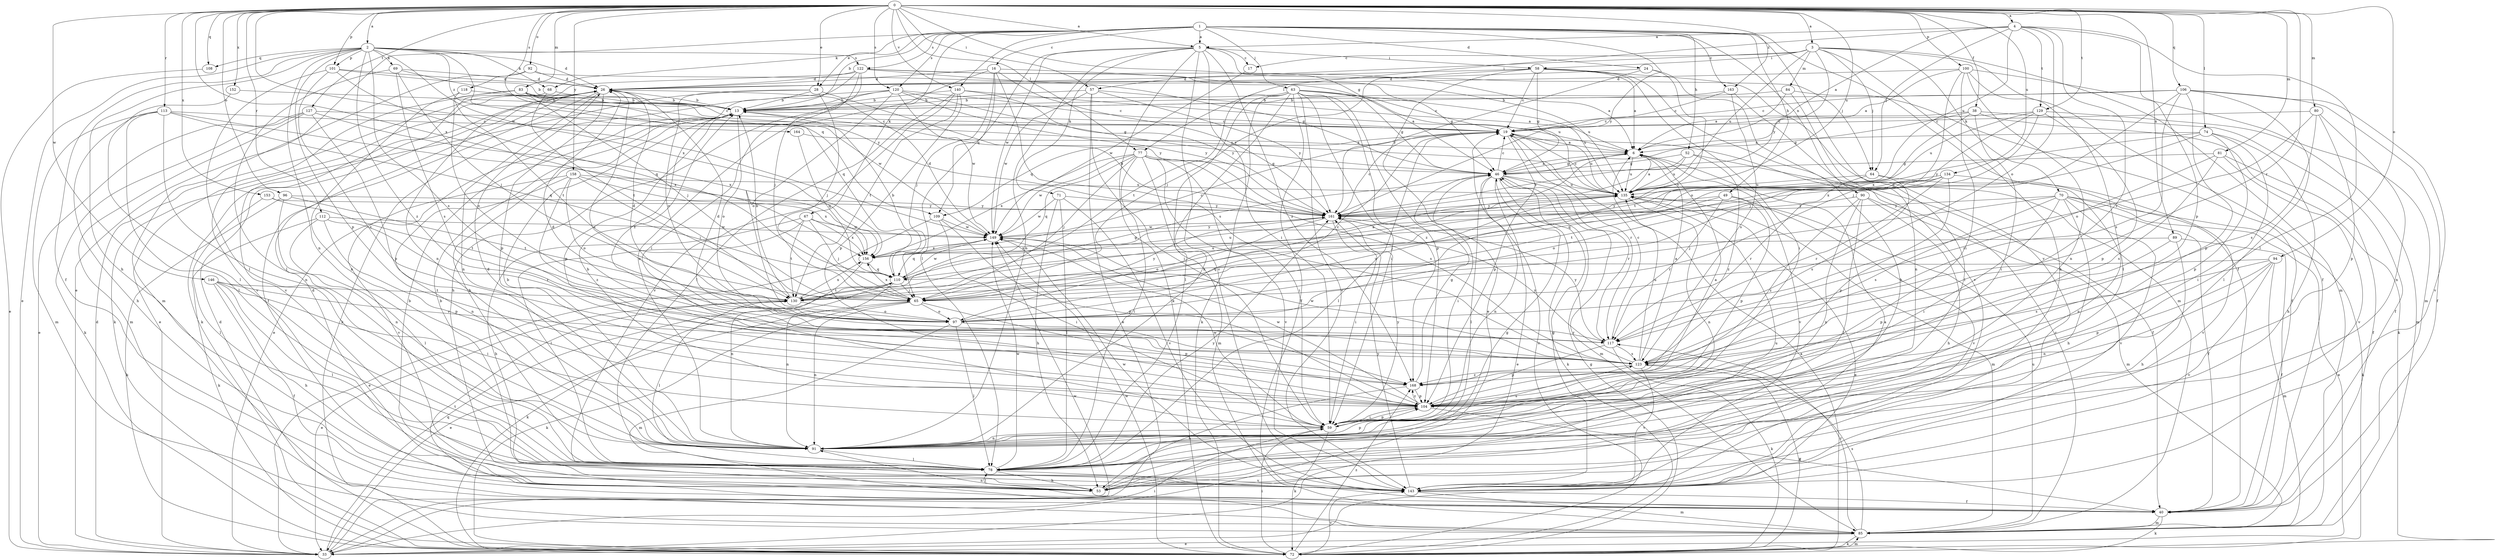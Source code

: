 strict digraph  {
0;
1;
2;
3;
4;
5;
6;
13;
16;
17;
19;
24;
26;
28;
33;
38;
40;
46;
49;
52;
53;
57;
58;
59;
63;
64;
65;
67;
68;
69;
70;
71;
72;
74;
77;
78;
80;
81;
83;
84;
85;
89;
90;
91;
92;
94;
96;
97;
100;
101;
104;
106;
108;
109;
110;
112;
113;
117;
118;
120;
122;
123;
127;
129;
130;
134;
135;
140;
143;
146;
149;
152;
153;
156;
158;
161;
163;
164;
168;
0 -> 2  [label=a];
0 -> 3  [label=a];
0 -> 4  [label=a];
0 -> 5  [label=a];
0 -> 28  [label=e];
0 -> 38  [label=f];
0 -> 46  [label=g];
0 -> 57  [label=i];
0 -> 74  [label=l];
0 -> 77  [label=l];
0 -> 80  [label=m];
0 -> 81  [label=m];
0 -> 83  [label=m];
0 -> 89  [label=n];
0 -> 92  [label=o];
0 -> 94  [label=o];
0 -> 96  [label=o];
0 -> 100  [label=p];
0 -> 101  [label=p];
0 -> 106  [label=q];
0 -> 108  [label=q];
0 -> 112  [label=r];
0 -> 113  [label=r];
0 -> 117  [label=r];
0 -> 118  [label=s];
0 -> 120  [label=s];
0 -> 127  [label=t];
0 -> 129  [label=t];
0 -> 134  [label=u];
0 -> 135  [label=u];
0 -> 140  [label=v];
0 -> 146  [label=w];
0 -> 149  [label=w];
0 -> 152  [label=x];
0 -> 153  [label=x];
0 -> 156  [label=x];
0 -> 158  [label=y];
0 -> 163  [label=z];
1 -> 5  [label=a];
1 -> 13  [label=b];
1 -> 16  [label=c];
1 -> 24  [label=d];
1 -> 28  [label=e];
1 -> 33  [label=e];
1 -> 40  [label=f];
1 -> 49  [label=h];
1 -> 52  [label=h];
1 -> 63  [label=j];
1 -> 67  [label=k];
1 -> 68  [label=k];
1 -> 90  [label=n];
1 -> 120  [label=s];
1 -> 122  [label=s];
1 -> 140  [label=v];
1 -> 143  [label=v];
1 -> 161  [label=y];
1 -> 163  [label=z];
2 -> 26  [label=d];
2 -> 33  [label=e];
2 -> 40  [label=f];
2 -> 53  [label=h];
2 -> 68  [label=k];
2 -> 69  [label=k];
2 -> 91  [label=n];
2 -> 101  [label=p];
2 -> 104  [label=p];
2 -> 108  [label=q];
2 -> 109  [label=q];
2 -> 122  [label=s];
2 -> 123  [label=s];
2 -> 156  [label=x];
2 -> 164  [label=z];
2 -> 168  [label=z];
3 -> 17  [label=c];
3 -> 40  [label=f];
3 -> 53  [label=h];
3 -> 57  [label=i];
3 -> 58  [label=i];
3 -> 64  [label=j];
3 -> 70  [label=k];
3 -> 84  [label=m];
3 -> 85  [label=m];
3 -> 135  [label=u];
3 -> 161  [label=y];
4 -> 5  [label=a];
4 -> 6  [label=a];
4 -> 64  [label=j];
4 -> 77  [label=l];
4 -> 78  [label=l];
4 -> 97  [label=o];
4 -> 104  [label=p];
4 -> 129  [label=t];
4 -> 135  [label=u];
4 -> 168  [label=z];
5 -> 17  [label=c];
5 -> 58  [label=i];
5 -> 59  [label=i];
5 -> 64  [label=j];
5 -> 71  [label=k];
5 -> 72  [label=k];
5 -> 78  [label=l];
5 -> 91  [label=n];
5 -> 143  [label=v];
5 -> 149  [label=w];
5 -> 168  [label=z];
6 -> 46  [label=g];
6 -> 135  [label=u];
6 -> 143  [label=v];
13 -> 19  [label=c];
13 -> 33  [label=e];
13 -> 97  [label=o];
13 -> 104  [label=p];
16 -> 26  [label=d];
16 -> 46  [label=g];
16 -> 65  [label=j];
16 -> 91  [label=n];
16 -> 109  [label=q];
16 -> 123  [label=s];
16 -> 161  [label=y];
17 -> 149  [label=w];
19 -> 6  [label=a];
19 -> 78  [label=l];
19 -> 104  [label=p];
19 -> 109  [label=q];
19 -> 117  [label=r];
19 -> 135  [label=u];
24 -> 26  [label=d];
24 -> 130  [label=t];
24 -> 143  [label=v];
24 -> 161  [label=y];
26 -> 13  [label=b];
26 -> 33  [label=e];
26 -> 40  [label=f];
26 -> 72  [label=k];
26 -> 91  [label=n];
26 -> 104  [label=p];
26 -> 123  [label=s];
28 -> 13  [label=b];
28 -> 65  [label=j];
28 -> 72  [label=k];
28 -> 97  [label=o];
28 -> 161  [label=y];
33 -> 26  [label=d];
33 -> 59  [label=i];
33 -> 110  [label=q];
33 -> 149  [label=w];
38 -> 19  [label=c];
38 -> 40  [label=f];
38 -> 46  [label=g];
38 -> 59  [label=i];
38 -> 72  [label=k];
38 -> 130  [label=t];
40 -> 72  [label=k];
40 -> 85  [label=m];
40 -> 91  [label=n];
40 -> 130  [label=t];
46 -> 6  [label=a];
46 -> 19  [label=c];
46 -> 33  [label=e];
46 -> 59  [label=i];
46 -> 72  [label=k];
46 -> 78  [label=l];
46 -> 85  [label=m];
46 -> 91  [label=n];
46 -> 117  [label=r];
46 -> 135  [label=u];
49 -> 65  [label=j];
49 -> 104  [label=p];
49 -> 117  [label=r];
49 -> 143  [label=v];
49 -> 161  [label=y];
52 -> 40  [label=f];
52 -> 46  [label=g];
52 -> 135  [label=u];
52 -> 161  [label=y];
52 -> 168  [label=z];
53 -> 13  [label=b];
53 -> 26  [label=d];
53 -> 46  [label=g];
53 -> 78  [label=l];
53 -> 135  [label=u];
57 -> 6  [label=a];
57 -> 13  [label=b];
57 -> 33  [label=e];
57 -> 59  [label=i];
57 -> 149  [label=w];
57 -> 161  [label=y];
58 -> 6  [label=a];
58 -> 19  [label=c];
58 -> 26  [label=d];
58 -> 33  [label=e];
58 -> 46  [label=g];
58 -> 53  [label=h];
58 -> 59  [label=i];
58 -> 65  [label=j];
58 -> 85  [label=m];
59 -> 13  [label=b];
59 -> 72  [label=k];
59 -> 91  [label=n];
59 -> 104  [label=p];
59 -> 123  [label=s];
59 -> 149  [label=w];
59 -> 161  [label=y];
63 -> 13  [label=b];
63 -> 19  [label=c];
63 -> 40  [label=f];
63 -> 46  [label=g];
63 -> 59  [label=i];
63 -> 72  [label=k];
63 -> 78  [label=l];
63 -> 91  [label=n];
63 -> 104  [label=p];
63 -> 130  [label=t];
63 -> 135  [label=u];
63 -> 143  [label=v];
63 -> 168  [label=z];
64 -> 117  [label=r];
64 -> 123  [label=s];
64 -> 135  [label=u];
64 -> 143  [label=v];
65 -> 6  [label=a];
65 -> 33  [label=e];
65 -> 72  [label=k];
65 -> 91  [label=n];
65 -> 97  [label=o];
65 -> 104  [label=p];
65 -> 156  [label=x];
65 -> 161  [label=y];
67 -> 53  [label=h];
67 -> 65  [label=j];
67 -> 78  [label=l];
67 -> 130  [label=t];
67 -> 149  [label=w];
67 -> 156  [label=x];
68 -> 13  [label=b];
68 -> 130  [label=t];
68 -> 143  [label=v];
69 -> 26  [label=d];
69 -> 65  [label=j];
69 -> 78  [label=l];
69 -> 123  [label=s];
69 -> 161  [label=y];
70 -> 33  [label=e];
70 -> 40  [label=f];
70 -> 53  [label=h];
70 -> 59  [label=i];
70 -> 65  [label=j];
70 -> 72  [label=k];
70 -> 123  [label=s];
70 -> 143  [label=v];
70 -> 161  [label=y];
71 -> 53  [label=h];
71 -> 78  [label=l];
71 -> 143  [label=v];
71 -> 149  [label=w];
71 -> 161  [label=y];
72 -> 6  [label=a];
72 -> 19  [label=c];
72 -> 26  [label=d];
72 -> 46  [label=g];
72 -> 59  [label=i];
72 -> 85  [label=m];
72 -> 143  [label=v];
72 -> 149  [label=w];
72 -> 168  [label=z];
74 -> 6  [label=a];
74 -> 53  [label=h];
74 -> 59  [label=i];
74 -> 104  [label=p];
74 -> 156  [label=x];
74 -> 161  [label=y];
77 -> 46  [label=g];
77 -> 59  [label=i];
77 -> 65  [label=j];
77 -> 78  [label=l];
77 -> 85  [label=m];
77 -> 110  [label=q];
77 -> 123  [label=s];
77 -> 143  [label=v];
77 -> 149  [label=w];
77 -> 156  [label=x];
78 -> 13  [label=b];
78 -> 53  [label=h];
78 -> 143  [label=v];
78 -> 149  [label=w];
78 -> 161  [label=y];
80 -> 19  [label=c];
80 -> 91  [label=n];
80 -> 97  [label=o];
80 -> 104  [label=p];
80 -> 123  [label=s];
81 -> 40  [label=f];
81 -> 46  [label=g];
81 -> 117  [label=r];
81 -> 123  [label=s];
81 -> 143  [label=v];
83 -> 13  [label=b];
83 -> 19  [label=c];
83 -> 65  [label=j];
83 -> 130  [label=t];
83 -> 135  [label=u];
83 -> 143  [label=v];
83 -> 149  [label=w];
84 -> 6  [label=a];
84 -> 13  [label=b];
84 -> 40  [label=f];
84 -> 78  [label=l];
85 -> 19  [label=c];
85 -> 33  [label=e];
85 -> 72  [label=k];
85 -> 117  [label=r];
85 -> 123  [label=s];
85 -> 135  [label=u];
89 -> 40  [label=f];
89 -> 53  [label=h];
89 -> 104  [label=p];
89 -> 156  [label=x];
90 -> 53  [label=h];
90 -> 78  [label=l];
90 -> 85  [label=m];
90 -> 91  [label=n];
90 -> 161  [label=y];
90 -> 168  [label=z];
91 -> 13  [label=b];
91 -> 26  [label=d];
91 -> 78  [label=l];
91 -> 104  [label=p];
92 -> 26  [label=d];
92 -> 85  [label=m];
92 -> 110  [label=q];
92 -> 135  [label=u];
94 -> 85  [label=m];
94 -> 91  [label=n];
94 -> 104  [label=p];
94 -> 110  [label=q];
94 -> 123  [label=s];
94 -> 143  [label=v];
96 -> 72  [label=k];
96 -> 91  [label=n];
96 -> 130  [label=t];
96 -> 161  [label=y];
97 -> 19  [label=c];
97 -> 26  [label=d];
97 -> 78  [label=l];
97 -> 85  [label=m];
97 -> 117  [label=r];
97 -> 135  [label=u];
100 -> 6  [label=a];
100 -> 26  [label=d];
100 -> 59  [label=i];
100 -> 78  [label=l];
100 -> 85  [label=m];
100 -> 91  [label=n];
100 -> 97  [label=o];
101 -> 13  [label=b];
101 -> 26  [label=d];
101 -> 78  [label=l];
101 -> 110  [label=q];
101 -> 168  [label=z];
104 -> 6  [label=a];
104 -> 40  [label=f];
104 -> 59  [label=i];
104 -> 149  [label=w];
104 -> 168  [label=z];
106 -> 13  [label=b];
106 -> 19  [label=c];
106 -> 40  [label=f];
106 -> 65  [label=j];
106 -> 78  [label=l];
106 -> 104  [label=p];
106 -> 123  [label=s];
106 -> 143  [label=v];
108 -> 33  [label=e];
109 -> 33  [label=e];
109 -> 59  [label=i];
109 -> 104  [label=p];
109 -> 149  [label=w];
110 -> 13  [label=b];
110 -> 65  [label=j];
110 -> 72  [label=k];
110 -> 91  [label=n];
110 -> 130  [label=t];
110 -> 135  [label=u];
110 -> 149  [label=w];
112 -> 72  [label=k];
112 -> 78  [label=l];
112 -> 104  [label=p];
112 -> 117  [label=r];
112 -> 149  [label=w];
113 -> 19  [label=c];
113 -> 53  [label=h];
113 -> 78  [label=l];
113 -> 85  [label=m];
113 -> 91  [label=n];
113 -> 110  [label=q];
113 -> 156  [label=x];
117 -> 19  [label=c];
117 -> 26  [label=d];
117 -> 72  [label=k];
117 -> 104  [label=p];
117 -> 123  [label=s];
117 -> 161  [label=y];
118 -> 13  [label=b];
118 -> 91  [label=n];
118 -> 97  [label=o];
120 -> 13  [label=b];
120 -> 19  [label=c];
120 -> 46  [label=g];
120 -> 53  [label=h];
120 -> 72  [label=k];
120 -> 97  [label=o];
120 -> 149  [label=w];
120 -> 161  [label=y];
122 -> 6  [label=a];
122 -> 26  [label=d];
122 -> 46  [label=g];
122 -> 59  [label=i];
122 -> 65  [label=j];
122 -> 91  [label=n];
122 -> 135  [label=u];
122 -> 168  [label=z];
123 -> 6  [label=a];
123 -> 26  [label=d];
123 -> 72  [label=k];
123 -> 135  [label=u];
123 -> 143  [label=v];
123 -> 149  [label=w];
123 -> 161  [label=y];
123 -> 168  [label=z];
127 -> 19  [label=c];
127 -> 33  [label=e];
127 -> 72  [label=k];
127 -> 85  [label=m];
127 -> 104  [label=p];
127 -> 156  [label=x];
129 -> 19  [label=c];
129 -> 65  [label=j];
129 -> 85  [label=m];
129 -> 104  [label=p];
129 -> 135  [label=u];
129 -> 156  [label=x];
130 -> 13  [label=b];
130 -> 33  [label=e];
130 -> 46  [label=g];
130 -> 78  [label=l];
130 -> 97  [label=o];
130 -> 135  [label=u];
130 -> 156  [label=x];
134 -> 91  [label=n];
134 -> 97  [label=o];
134 -> 104  [label=p];
134 -> 110  [label=q];
134 -> 117  [label=r];
134 -> 130  [label=t];
134 -> 135  [label=u];
135 -> 6  [label=a];
135 -> 19  [label=c];
135 -> 33  [label=e];
135 -> 85  [label=m];
135 -> 91  [label=n];
135 -> 161  [label=y];
140 -> 6  [label=a];
140 -> 13  [label=b];
140 -> 78  [label=l];
140 -> 104  [label=p];
140 -> 130  [label=t];
140 -> 143  [label=v];
140 -> 161  [label=y];
143 -> 6  [label=a];
143 -> 13  [label=b];
143 -> 40  [label=f];
143 -> 46  [label=g];
143 -> 85  [label=m];
143 -> 149  [label=w];
143 -> 161  [label=y];
146 -> 40  [label=f];
146 -> 53  [label=h];
146 -> 59  [label=i];
146 -> 78  [label=l];
146 -> 117  [label=r];
146 -> 130  [label=t];
149 -> 26  [label=d];
149 -> 110  [label=q];
149 -> 156  [label=x];
149 -> 161  [label=y];
152 -> 13  [label=b];
152 -> 78  [label=l];
153 -> 78  [label=l];
153 -> 130  [label=t];
153 -> 161  [label=y];
156 -> 19  [label=c];
156 -> 91  [label=n];
156 -> 110  [label=q];
158 -> 65  [label=j];
158 -> 91  [label=n];
158 -> 97  [label=o];
158 -> 135  [label=u];
158 -> 143  [label=v];
158 -> 156  [label=x];
158 -> 168  [label=z];
161 -> 13  [label=b];
161 -> 19  [label=c];
161 -> 59  [label=i];
161 -> 97  [label=o];
161 -> 149  [label=w];
163 -> 13  [label=b];
163 -> 19  [label=c];
163 -> 91  [label=n];
163 -> 123  [label=s];
164 -> 6  [label=a];
164 -> 110  [label=q];
168 -> 46  [label=g];
168 -> 53  [label=h];
168 -> 104  [label=p];
}
